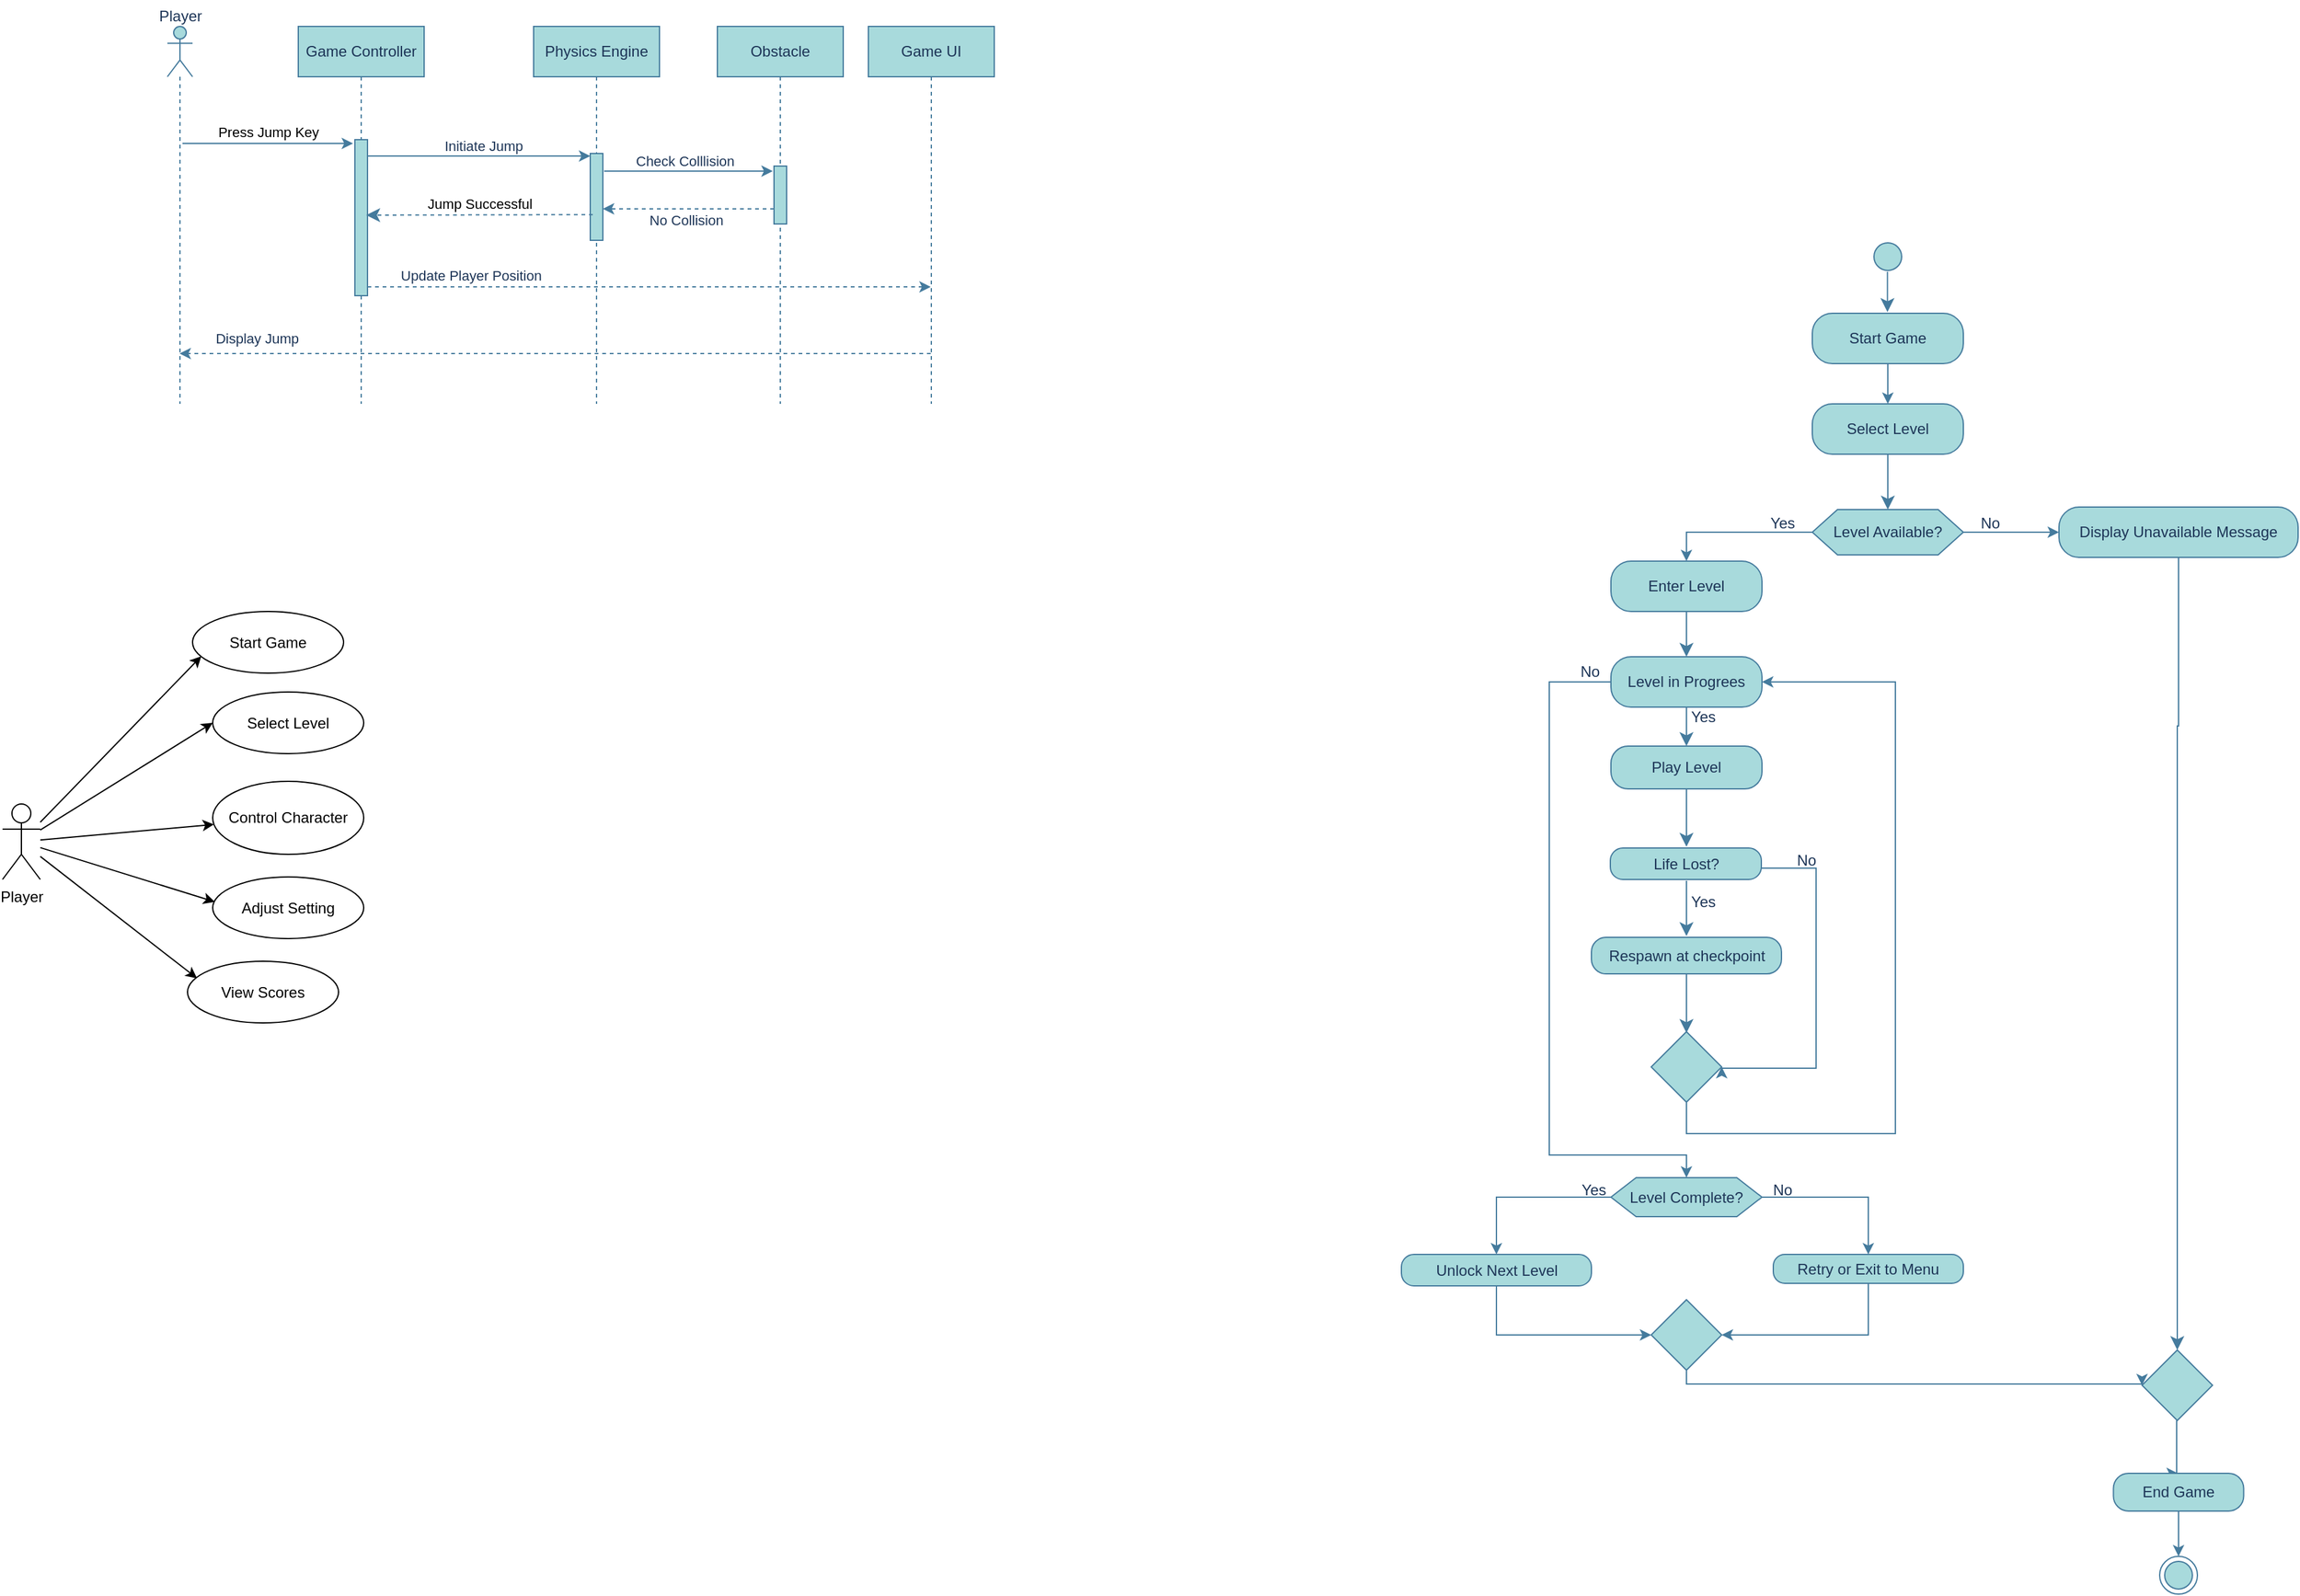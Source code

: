 <mxfile version="22.1.16" type="github">
  <diagram id="C5RBs43oDa-KdzZeNtuy" name="Page-1">
    <mxGraphModel dx="2095" dy="1010" grid="0" gridSize="10" guides="1" tooltips="1" connect="1" arrows="1" fold="1" page="0" pageScale="1" pageWidth="827" pageHeight="1169" math="0" shadow="0">
      <root>
        <mxCell id="WIyWlLk6GJQsqaUBKTNV-0" />
        <mxCell id="WIyWlLk6GJQsqaUBKTNV-1" parent="WIyWlLk6GJQsqaUBKTNV-0" />
        <mxCell id="QPjvkbg2EBSWsGoP1NiQ-19" value="Game Controller" style="shape=umlLifeline;perimeter=lifelinePerimeter;whiteSpace=wrap;html=1;container=1;dropTarget=0;collapsible=0;recursiveResize=0;outlineConnect=0;portConstraint=eastwest;newEdgeStyle={&quot;curved&quot;:0,&quot;rounded&quot;:0};labelBackgroundColor=none;fillColor=#A8DADC;strokeColor=#457B9D;fontColor=#1D3557;" parent="WIyWlLk6GJQsqaUBKTNV-1" vertex="1">
          <mxGeometry x="-506" y="-269" width="100" height="300" as="geometry" />
        </mxCell>
        <mxCell id="QPjvkbg2EBSWsGoP1NiQ-26" value="" style="html=1;points=[[0,0,0,0,5],[0,1,0,0,-5],[1,0,0,0,5],[1,1,0,0,-5]];perimeter=orthogonalPerimeter;outlineConnect=0;targetShapes=umlLifeline;portConstraint=eastwest;newEdgeStyle={&quot;curved&quot;:0,&quot;rounded&quot;:0};labelBackgroundColor=none;fillColor=#A8DADC;strokeColor=#457B9D;fontColor=#1D3557;" parent="QPjvkbg2EBSWsGoP1NiQ-19" vertex="1">
          <mxGeometry x="45" y="90" width="10" height="124" as="geometry" />
        </mxCell>
        <mxCell id="QPjvkbg2EBSWsGoP1NiQ-20" value="Obstacle" style="shape=umlLifeline;perimeter=lifelinePerimeter;whiteSpace=wrap;html=1;container=1;dropTarget=0;collapsible=0;recursiveResize=0;outlineConnect=0;portConstraint=eastwest;newEdgeStyle={&quot;edgeStyle&quot;:&quot;elbowEdgeStyle&quot;,&quot;elbow&quot;:&quot;vertical&quot;,&quot;curved&quot;:0,&quot;rounded&quot;:0};labelBackgroundColor=none;fillColor=#A8DADC;strokeColor=#457B9D;fontColor=#1D3557;" parent="WIyWlLk6GJQsqaUBKTNV-1" vertex="1">
          <mxGeometry x="-173" y="-269" width="100" height="300" as="geometry" />
        </mxCell>
        <mxCell id="QPjvkbg2EBSWsGoP1NiQ-33" value="" style="html=1;points=[[0,0,0,0,5],[0,1,0,0,-5],[1,0,0,0,5],[1,1,0,0,-5]];perimeter=orthogonalPerimeter;outlineConnect=0;targetShapes=umlLifeline;portConstraint=eastwest;newEdgeStyle={&quot;curved&quot;:0,&quot;rounded&quot;:0};labelBackgroundColor=none;fillColor=#A8DADC;strokeColor=#457B9D;fontColor=#1D3557;" parent="QPjvkbg2EBSWsGoP1NiQ-20" vertex="1">
          <mxGeometry x="45" y="111" width="10" height="46" as="geometry" />
        </mxCell>
        <mxCell id="QPjvkbg2EBSWsGoP1NiQ-40" style="edgeStyle=elbowEdgeStyle;rounded=0;orthogonalLoop=1;jettySize=auto;html=1;elbow=vertical;curved=0;dashed=1;labelBackgroundColor=none;strokeColor=#457B9D;fontColor=default;" parent="WIyWlLk6GJQsqaUBKTNV-1" source="QPjvkbg2EBSWsGoP1NiQ-21" edge="1">
          <mxGeometry relative="1" as="geometry">
            <mxPoint x="56.5" y="-9" as="sourcePoint" />
            <mxPoint x="-600.333" y="-9" as="targetPoint" />
          </mxGeometry>
        </mxCell>
        <mxCell id="QPjvkbg2EBSWsGoP1NiQ-41" value="Display Jump" style="edgeLabel;html=1;align=center;verticalAlign=middle;resizable=0;points=[];labelBackgroundColor=none;fontColor=#1D3557;" parent="QPjvkbg2EBSWsGoP1NiQ-40" vertex="1" connectable="0">
          <mxGeometry x="0.746" y="2" relative="1" as="geometry">
            <mxPoint x="-15" y="-14" as="offset" />
          </mxGeometry>
        </mxCell>
        <mxCell id="QPjvkbg2EBSWsGoP1NiQ-21" value="Game UI" style="shape=umlLifeline;perimeter=lifelinePerimeter;whiteSpace=wrap;html=1;container=1;dropTarget=0;collapsible=0;recursiveResize=0;outlineConnect=0;portConstraint=eastwest;newEdgeStyle={&quot;edgeStyle&quot;:&quot;elbowEdgeStyle&quot;,&quot;elbow&quot;:&quot;vertical&quot;,&quot;curved&quot;:0,&quot;rounded&quot;:0};labelBackgroundColor=none;fillColor=#A8DADC;strokeColor=#457B9D;fontColor=#1D3557;" parent="WIyWlLk6GJQsqaUBKTNV-1" vertex="1">
          <mxGeometry x="-53" y="-269" width="100" height="300" as="geometry" />
        </mxCell>
        <mxCell id="QPjvkbg2EBSWsGoP1NiQ-22" value="Physics Engine" style="shape=umlLifeline;perimeter=lifelinePerimeter;whiteSpace=wrap;html=1;container=1;dropTarget=0;collapsible=0;recursiveResize=0;outlineConnect=0;portConstraint=eastwest;newEdgeStyle={&quot;curved&quot;:0,&quot;rounded&quot;:0};labelBackgroundColor=none;fillColor=#A8DADC;strokeColor=#457B9D;fontColor=#1D3557;" parent="WIyWlLk6GJQsqaUBKTNV-1" vertex="1">
          <mxGeometry x="-319" y="-269" width="100" height="300" as="geometry" />
        </mxCell>
        <mxCell id="QPjvkbg2EBSWsGoP1NiQ-27" value="" style="html=1;points=[[0,0,0,0,5],[0,1,0,0,-5],[1,0,0,0,5],[1,1,0,0,-5]];perimeter=orthogonalPerimeter;outlineConnect=0;targetShapes=umlLifeline;portConstraint=eastwest;newEdgeStyle={&quot;curved&quot;:0,&quot;rounded&quot;:0};labelBackgroundColor=none;fillColor=#A8DADC;strokeColor=#457B9D;fontColor=#1D3557;" parent="QPjvkbg2EBSWsGoP1NiQ-22" vertex="1">
          <mxGeometry x="45" y="101" width="10" height="69" as="geometry" />
        </mxCell>
        <mxCell id="QPjvkbg2EBSWsGoP1NiQ-23" value="Press Jump Key" style="html=1;verticalAlign=bottom;endArrow=classic;curved=0;rounded=0;endFill=1;labelBackgroundColor=none;strokeColor=#457B9D;fontColor=default;" parent="WIyWlLk6GJQsqaUBKTNV-1" edge="1">
          <mxGeometry width="80" relative="1" as="geometry">
            <mxPoint x="-598" y="-176" as="sourcePoint" />
            <mxPoint x="-462.5" y="-176" as="targetPoint" />
          </mxGeometry>
        </mxCell>
        <mxCell id="QPjvkbg2EBSWsGoP1NiQ-24" value="" style="shape=umlLifeline;perimeter=lifelinePerimeter;whiteSpace=wrap;html=1;container=1;dropTarget=0;collapsible=0;recursiveResize=0;outlineConnect=0;portConstraint=eastwest;newEdgeStyle={&quot;curved&quot;:0,&quot;rounded&quot;:0};participant=umlActor;labelBackgroundColor=none;fillColor=#A8DADC;strokeColor=#457B9D;fontColor=#1D3557;" parent="WIyWlLk6GJQsqaUBKTNV-1" vertex="1">
          <mxGeometry x="-610" y="-269" width="20" height="300" as="geometry" />
        </mxCell>
        <mxCell id="QPjvkbg2EBSWsGoP1NiQ-25" value="Player" style="text;html=1;align=center;verticalAlign=middle;resizable=0;points=[];autosize=1;strokeColor=none;fillColor=none;labelBackgroundColor=none;fontColor=#1D3557;" parent="WIyWlLk6GJQsqaUBKTNV-1" vertex="1">
          <mxGeometry x="-626" y="-290" width="52" height="26" as="geometry" />
        </mxCell>
        <mxCell id="QPjvkbg2EBSWsGoP1NiQ-30" style="edgeStyle=none;rounded=0;orthogonalLoop=1;jettySize=auto;html=1;curved=0;labelBackgroundColor=none;strokeColor=#457B9D;fontColor=default;" parent="WIyWlLk6GJQsqaUBKTNV-1" edge="1">
          <mxGeometry relative="1" as="geometry">
            <mxPoint x="-451" y="-166" as="sourcePoint" />
            <mxPoint x="-274" y="-166" as="targetPoint" />
          </mxGeometry>
        </mxCell>
        <mxCell id="QPjvkbg2EBSWsGoP1NiQ-31" value="Initiate Jump" style="edgeLabel;html=1;align=center;verticalAlign=middle;resizable=0;points=[];labelBackgroundColor=none;fontColor=#1D3557;" parent="QPjvkbg2EBSWsGoP1NiQ-30" vertex="1" connectable="0">
          <mxGeometry x="0.009" relative="1" as="geometry">
            <mxPoint x="2" y="-8" as="offset" />
          </mxGeometry>
        </mxCell>
        <mxCell id="QPjvkbg2EBSWsGoP1NiQ-32" value="Jump Successful" style="html=1;verticalAlign=bottom;endArrow=classic;dashed=1;endSize=8;curved=0;rounded=0;endFill=1;labelBackgroundColor=none;strokeColor=#457B9D;fontColor=default;" parent="WIyWlLk6GJQsqaUBKTNV-1" edge="1">
          <mxGeometry relative="1" as="geometry">
            <mxPoint x="-272" y="-119.42" as="sourcePoint" />
            <mxPoint x="-452" y="-119" as="targetPoint" />
          </mxGeometry>
        </mxCell>
        <mxCell id="QPjvkbg2EBSWsGoP1NiQ-34" style="edgeStyle=none;rounded=0;orthogonalLoop=1;jettySize=auto;html=1;curved=0;labelBackgroundColor=none;strokeColor=#457B9D;fontColor=default;" parent="WIyWlLk6GJQsqaUBKTNV-1" edge="1">
          <mxGeometry relative="1" as="geometry">
            <mxPoint x="-263" y="-154" as="sourcePoint" />
            <mxPoint x="-129" y="-154" as="targetPoint" />
          </mxGeometry>
        </mxCell>
        <mxCell id="QPjvkbg2EBSWsGoP1NiQ-35" value="Check Colllision" style="edgeLabel;html=1;align=center;verticalAlign=middle;resizable=0;points=[];labelBackgroundColor=none;fontColor=#1D3557;" parent="QPjvkbg2EBSWsGoP1NiQ-34" vertex="1" connectable="0">
          <mxGeometry x="-0.008" y="-3" relative="1" as="geometry">
            <mxPoint x="-3" y="-11" as="offset" />
          </mxGeometry>
        </mxCell>
        <mxCell id="QPjvkbg2EBSWsGoP1NiQ-36" style="edgeStyle=none;rounded=0;orthogonalLoop=1;jettySize=auto;html=1;curved=0;dashed=1;endArrow=classic;endFill=1;labelBackgroundColor=none;strokeColor=#457B9D;fontColor=default;" parent="WIyWlLk6GJQsqaUBKTNV-1" target="QPjvkbg2EBSWsGoP1NiQ-27" edge="1">
          <mxGeometry relative="1" as="geometry">
            <mxPoint x="-128" y="-124" as="sourcePoint" />
            <mxPoint x="-263" y="-126" as="targetPoint" />
          </mxGeometry>
        </mxCell>
        <mxCell id="QPjvkbg2EBSWsGoP1NiQ-37" value="No Collision" style="edgeLabel;html=1;align=center;verticalAlign=middle;resizable=0;points=[];labelBackgroundColor=none;fontColor=#1D3557;" parent="QPjvkbg2EBSWsGoP1NiQ-36" vertex="1" connectable="0">
          <mxGeometry x="0.075" y="-1" relative="1" as="geometry">
            <mxPoint x="3" y="10" as="offset" />
          </mxGeometry>
        </mxCell>
        <mxCell id="QPjvkbg2EBSWsGoP1NiQ-38" style="edgeStyle=none;rounded=0;orthogonalLoop=1;jettySize=auto;html=1;curved=0;dashed=1;labelBackgroundColor=none;strokeColor=#457B9D;fontColor=default;" parent="WIyWlLk6GJQsqaUBKTNV-1" target="QPjvkbg2EBSWsGoP1NiQ-21" edge="1">
          <mxGeometry relative="1" as="geometry">
            <mxPoint x="-451" y="-62.0" as="sourcePoint" />
            <mxPoint x="56.5" y="-62.0" as="targetPoint" />
          </mxGeometry>
        </mxCell>
        <mxCell id="QPjvkbg2EBSWsGoP1NiQ-39" value="Update Player Position" style="edgeLabel;html=1;align=center;verticalAlign=middle;resizable=0;points=[];labelBackgroundColor=none;fontColor=#1D3557;" parent="QPjvkbg2EBSWsGoP1NiQ-38" vertex="1" connectable="0">
          <mxGeometry x="-0.731" relative="1" as="geometry">
            <mxPoint x="22" y="-9" as="offset" />
          </mxGeometry>
        </mxCell>
        <mxCell id="QPjvkbg2EBSWsGoP1NiQ-46" value="" style="ellipse;html=1;shape=startState;fillColor=#A8DADC;strokeColor=#457B9D;fontColor=#1D3557;labelBackgroundColor=none;" parent="WIyWlLk6GJQsqaUBKTNV-1" vertex="1">
          <mxGeometry x="742" y="-101" width="30" height="30" as="geometry" />
        </mxCell>
        <mxCell id="QPjvkbg2EBSWsGoP1NiQ-47" value="" style="edgeStyle=orthogonalEdgeStyle;html=1;verticalAlign=bottom;endArrow=classic;endSize=8;strokeColor=#457B9D;rounded=0;fontColor=default;fillColor=#A8DADC;labelBackgroundColor=none;endFill=1;" parent="WIyWlLk6GJQsqaUBKTNV-1" edge="1">
          <mxGeometry relative="1" as="geometry">
            <mxPoint x="756.71" y="-42" as="targetPoint" />
            <mxPoint x="756.71" y="-74" as="sourcePoint" />
          </mxGeometry>
        </mxCell>
        <mxCell id="QPjvkbg2EBSWsGoP1NiQ-57" style="edgeStyle=orthogonalEdgeStyle;rounded=0;orthogonalLoop=1;jettySize=auto;html=1;entryX=0.5;entryY=0;entryDx=0;entryDy=0;strokeColor=#457B9D;fontColor=default;fillColor=#A8DADC;labelBackgroundColor=none;" parent="WIyWlLk6GJQsqaUBKTNV-1" source="QPjvkbg2EBSWsGoP1NiQ-48" target="QPjvkbg2EBSWsGoP1NiQ-51" edge="1">
          <mxGeometry relative="1" as="geometry" />
        </mxCell>
        <mxCell id="QPjvkbg2EBSWsGoP1NiQ-48" value="Start Game" style="rounded=1;whiteSpace=wrap;html=1;arcSize=40;fontColor=#1D3557;fillColor=#A8DADC;strokeColor=#457B9D;labelBackgroundColor=none;" parent="WIyWlLk6GJQsqaUBKTNV-1" vertex="1">
          <mxGeometry x="697" y="-41" width="120" height="40" as="geometry" />
        </mxCell>
        <mxCell id="QPjvkbg2EBSWsGoP1NiQ-52" value="" style="edgeStyle=orthogonalEdgeStyle;html=1;verticalAlign=bottom;endArrow=classic;endSize=8;strokeColor=#457B9D;rounded=0;fontColor=default;fillColor=#A8DADC;labelBackgroundColor=none;endFill=1;" parent="WIyWlLk6GJQsqaUBKTNV-1" edge="1">
          <mxGeometry relative="1" as="geometry">
            <mxPoint x="757" y="115" as="targetPoint" />
            <mxPoint x="757" y="55" as="sourcePoint" />
          </mxGeometry>
        </mxCell>
        <mxCell id="QPjvkbg2EBSWsGoP1NiQ-51" value="Select Level" style="rounded=1;whiteSpace=wrap;html=1;arcSize=40;fontColor=#1D3557;fillColor=#A8DADC;strokeColor=#457B9D;labelBackgroundColor=none;" parent="WIyWlLk6GJQsqaUBKTNV-1" vertex="1">
          <mxGeometry x="697" y="31" width="120" height="40" as="geometry" />
        </mxCell>
        <mxCell id="QPjvkbg2EBSWsGoP1NiQ-63" style="edgeStyle=orthogonalEdgeStyle;rounded=0;orthogonalLoop=1;jettySize=auto;html=1;entryX=0;entryY=0.5;entryDx=0;entryDy=0;strokeColor=#457B9D;fontColor=default;fillColor=#A8DADC;labelBackgroundColor=none;" parent="WIyWlLk6GJQsqaUBKTNV-1" source="QPjvkbg2EBSWsGoP1NiQ-58" target="QPjvkbg2EBSWsGoP1NiQ-59" edge="1">
          <mxGeometry relative="1" as="geometry" />
        </mxCell>
        <mxCell id="QPjvkbg2EBSWsGoP1NiQ-66" style="edgeStyle=orthogonalEdgeStyle;rounded=0;orthogonalLoop=1;jettySize=auto;html=1;entryX=0.5;entryY=0;entryDx=0;entryDy=0;strokeColor=#457B9D;fontColor=default;fillColor=#A8DADC;labelBackgroundColor=none;" parent="WIyWlLk6GJQsqaUBKTNV-1" source="QPjvkbg2EBSWsGoP1NiQ-58" target="QPjvkbg2EBSWsGoP1NiQ-61" edge="1">
          <mxGeometry relative="1" as="geometry" />
        </mxCell>
        <mxCell id="QPjvkbg2EBSWsGoP1NiQ-58" value="Level Available?" style="shape=hexagon;perimeter=hexagonPerimeter2;whiteSpace=wrap;html=1;fixedSize=1;strokeColor=#457B9D;fontColor=#1D3557;fillColor=#A8DADC;labelBackgroundColor=none;" parent="WIyWlLk6GJQsqaUBKTNV-1" vertex="1">
          <mxGeometry x="697" y="115" width="120" height="36" as="geometry" />
        </mxCell>
        <mxCell id="QPjvkbg2EBSWsGoP1NiQ-59" value="Display Unavailable Message" style="rounded=1;whiteSpace=wrap;html=1;arcSize=40;fontColor=#1D3557;fillColor=#A8DADC;strokeColor=#457B9D;labelBackgroundColor=none;" parent="WIyWlLk6GJQsqaUBKTNV-1" vertex="1">
          <mxGeometry x="893" y="113" width="190" height="40" as="geometry" />
        </mxCell>
        <mxCell id="QPjvkbg2EBSWsGoP1NiQ-60" value="" style="edgeStyle=orthogonalEdgeStyle;html=1;verticalAlign=bottom;endArrow=classic;endSize=8;strokeColor=#457B9D;rounded=0;fontColor=default;fillColor=#A8DADC;labelBackgroundColor=none;entryX=0.5;entryY=0;entryDx=0;entryDy=0;exitX=0.5;exitY=1;exitDx=0;exitDy=0;endFill=1;" parent="WIyWlLk6GJQsqaUBKTNV-1" source="QPjvkbg2EBSWsGoP1NiQ-59" target="QPjvkbg2EBSWsGoP1NiQ-95" edge="1">
          <mxGeometry relative="1" as="geometry">
            <mxPoint x="977" y="287" as="targetPoint" />
            <mxPoint x="977.053" y="153" as="sourcePoint" />
            <Array as="points">
              <mxPoint x="988" y="287" />
              <mxPoint x="987" y="287" />
            </Array>
          </mxGeometry>
        </mxCell>
        <mxCell id="QPjvkbg2EBSWsGoP1NiQ-61" value="Enter Level" style="rounded=1;whiteSpace=wrap;html=1;arcSize=40;fontColor=#1D3557;fillColor=#A8DADC;strokeColor=#457B9D;labelBackgroundColor=none;" parent="WIyWlLk6GJQsqaUBKTNV-1" vertex="1">
          <mxGeometry x="537" y="156" width="120" height="40" as="geometry" />
        </mxCell>
        <mxCell id="QPjvkbg2EBSWsGoP1NiQ-62" value="" style="edgeStyle=orthogonalEdgeStyle;html=1;verticalAlign=bottom;endArrow=classic;endSize=8;strokeColor=#457B9D;rounded=0;fontColor=default;fillColor=#A8DADC;labelBackgroundColor=none;endFill=1;" parent="WIyWlLk6GJQsqaUBKTNV-1" edge="1">
          <mxGeometry relative="1" as="geometry">
            <mxPoint x="597" y="232" as="targetPoint" />
            <mxPoint x="597" y="196" as="sourcePoint" />
          </mxGeometry>
        </mxCell>
        <mxCell id="QPjvkbg2EBSWsGoP1NiQ-64" value="No" style="text;html=1;align=center;verticalAlign=middle;resizable=0;points=[];autosize=1;strokeColor=none;fillColor=none;fontColor=#1D3557;labelBackgroundColor=none;" parent="WIyWlLk6GJQsqaUBKTNV-1" vertex="1">
          <mxGeometry x="821" y="113" width="33" height="26" as="geometry" />
        </mxCell>
        <mxCell id="QPjvkbg2EBSWsGoP1NiQ-67" value="Yes" style="text;html=1;align=center;verticalAlign=middle;resizable=0;points=[];autosize=1;strokeColor=none;fillColor=none;fontColor=#1D3557;labelBackgroundColor=none;" parent="WIyWlLk6GJQsqaUBKTNV-1" vertex="1">
          <mxGeometry x="654" y="113" width="38" height="26" as="geometry" />
        </mxCell>
        <mxCell id="QPjvkbg2EBSWsGoP1NiQ-83" style="edgeStyle=orthogonalEdgeStyle;rounded=0;orthogonalLoop=1;jettySize=auto;html=1;entryX=0.5;entryY=0;entryDx=0;entryDy=0;strokeColor=#457B9D;fontColor=default;fillColor=#A8DADC;labelBackgroundColor=none;" parent="WIyWlLk6GJQsqaUBKTNV-1" source="QPjvkbg2EBSWsGoP1NiQ-68" target="QPjvkbg2EBSWsGoP1NiQ-81" edge="1">
          <mxGeometry relative="1" as="geometry">
            <Array as="points">
              <mxPoint x="488" y="252" />
              <mxPoint x="488" y="628" />
              <mxPoint x="597" y="628" />
            </Array>
          </mxGeometry>
        </mxCell>
        <mxCell id="QPjvkbg2EBSWsGoP1NiQ-68" value="Level in Progrees" style="rounded=1;whiteSpace=wrap;html=1;arcSize=40;fontColor=#1D3557;fillColor=#A8DADC;strokeColor=#457B9D;labelBackgroundColor=none;" parent="WIyWlLk6GJQsqaUBKTNV-1" vertex="1">
          <mxGeometry x="537" y="232" width="120" height="40" as="geometry" />
        </mxCell>
        <mxCell id="QPjvkbg2EBSWsGoP1NiQ-69" value="" style="edgeStyle=orthogonalEdgeStyle;html=1;verticalAlign=bottom;endArrow=classic;endSize=8;strokeColor=#457B9D;rounded=0;fontColor=default;fillColor=#A8DADC;labelBackgroundColor=none;exitX=0.5;exitY=1;exitDx=0;exitDy=0;endFill=1;entryX=0.5;entryY=0;entryDx=0;entryDy=0;" parent="WIyWlLk6GJQsqaUBKTNV-1" source="QPjvkbg2EBSWsGoP1NiQ-68" target="QPjvkbg2EBSWsGoP1NiQ-70" edge="1">
          <mxGeometry relative="1" as="geometry">
            <mxPoint x="596" y="301" as="targetPoint" />
            <mxPoint x="596" y="277" as="sourcePoint" />
          </mxGeometry>
        </mxCell>
        <mxCell id="QPjvkbg2EBSWsGoP1NiQ-70" value="Play Level" style="rounded=1;whiteSpace=wrap;html=1;arcSize=40;fontColor=#1D3557;fillColor=#A8DADC;strokeColor=#457B9D;labelBackgroundColor=none;" parent="WIyWlLk6GJQsqaUBKTNV-1" vertex="1">
          <mxGeometry x="537" y="303" width="120" height="34" as="geometry" />
        </mxCell>
        <mxCell id="QPjvkbg2EBSWsGoP1NiQ-71" value="" style="edgeStyle=orthogonalEdgeStyle;html=1;verticalAlign=bottom;endArrow=classic;endSize=8;strokeColor=#457B9D;rounded=0;fontColor=default;fillColor=#A8DADC;labelBackgroundColor=none;endFill=1;exitX=0.5;exitY=1;exitDx=0;exitDy=0;" parent="WIyWlLk6GJQsqaUBKTNV-1" source="QPjvkbg2EBSWsGoP1NiQ-70" edge="1">
          <mxGeometry relative="1" as="geometry">
            <mxPoint x="597" y="383" as="targetPoint" />
            <mxPoint x="597" y="349" as="sourcePoint" />
          </mxGeometry>
        </mxCell>
        <mxCell id="QPjvkbg2EBSWsGoP1NiQ-77" style="edgeStyle=orthogonalEdgeStyle;rounded=0;orthogonalLoop=1;jettySize=auto;html=1;entryX=1;entryY=0.5;entryDx=0;entryDy=0;strokeColor=#457B9D;fontColor=default;fillColor=#A8DADC;labelBackgroundColor=none;exitX=1;exitY=0.5;exitDx=0;exitDy=0;" parent="WIyWlLk6GJQsqaUBKTNV-1" source="QPjvkbg2EBSWsGoP1NiQ-72" target="QPjvkbg2EBSWsGoP1NiQ-76" edge="1">
          <mxGeometry relative="1" as="geometry">
            <mxPoint x="671" y="404" as="sourcePoint" />
            <Array as="points">
              <mxPoint x="657" y="400" />
              <mxPoint x="700" y="400" />
              <mxPoint x="700" y="559" />
              <mxPoint x="625" y="559" />
            </Array>
          </mxGeometry>
        </mxCell>
        <mxCell id="QPjvkbg2EBSWsGoP1NiQ-72" value="Life Lost?" style="rounded=1;whiteSpace=wrap;html=1;arcSize=40;fontColor=#1D3557;fillColor=#A8DADC;strokeColor=#457B9D;labelBackgroundColor=none;" parent="WIyWlLk6GJQsqaUBKTNV-1" vertex="1">
          <mxGeometry x="536.5" y="384" width="120" height="25" as="geometry" />
        </mxCell>
        <mxCell id="QPjvkbg2EBSWsGoP1NiQ-73" value="" style="edgeStyle=orthogonalEdgeStyle;html=1;verticalAlign=bottom;endArrow=classic;endSize=8;strokeColor=#457B9D;rounded=0;fontColor=default;fillColor=#A8DADC;labelBackgroundColor=none;endFill=1;" parent="WIyWlLk6GJQsqaUBKTNV-1" edge="1">
          <mxGeometry relative="1" as="geometry">
            <mxPoint x="597" y="454" as="targetPoint" />
            <mxPoint x="597" y="410" as="sourcePoint" />
          </mxGeometry>
        </mxCell>
        <mxCell id="QPjvkbg2EBSWsGoP1NiQ-74" value="Respawn at checkpoint" style="rounded=1;whiteSpace=wrap;html=1;arcSize=40;fontColor=#1D3557;fillColor=#A8DADC;strokeColor=#457B9D;labelBackgroundColor=none;" parent="WIyWlLk6GJQsqaUBKTNV-1" vertex="1">
          <mxGeometry x="521.5" y="455" width="151" height="29" as="geometry" />
        </mxCell>
        <mxCell id="QPjvkbg2EBSWsGoP1NiQ-75" value="" style="edgeStyle=orthogonalEdgeStyle;html=1;verticalAlign=bottom;endArrow=classic;endSize=8;strokeColor=#457B9D;rounded=0;fontColor=default;fillColor=#A8DADC;labelBackgroundColor=none;endFill=1;" parent="WIyWlLk6GJQsqaUBKTNV-1" edge="1">
          <mxGeometry relative="1" as="geometry">
            <mxPoint x="597" y="531" as="targetPoint" />
            <mxPoint x="597" y="484" as="sourcePoint" />
          </mxGeometry>
        </mxCell>
        <mxCell id="QPjvkbg2EBSWsGoP1NiQ-80" style="edgeStyle=orthogonalEdgeStyle;rounded=0;orthogonalLoop=1;jettySize=auto;html=1;entryX=1;entryY=0.5;entryDx=0;entryDy=0;strokeColor=#457B9D;fontColor=default;fillColor=#A8DADC;labelBackgroundColor=none;" parent="WIyWlLk6GJQsqaUBKTNV-1" source="QPjvkbg2EBSWsGoP1NiQ-76" target="QPjvkbg2EBSWsGoP1NiQ-68" edge="1">
          <mxGeometry relative="1" as="geometry">
            <Array as="points">
              <mxPoint x="597" y="611" />
              <mxPoint x="763" y="611" />
              <mxPoint x="763" y="252" />
            </Array>
          </mxGeometry>
        </mxCell>
        <mxCell id="QPjvkbg2EBSWsGoP1NiQ-76" value="" style="rhombus;whiteSpace=wrap;html=1;strokeColor=#457B9D;fontColor=#1D3557;fillColor=#A8DADC;labelBackgroundColor=none;" parent="WIyWlLk6GJQsqaUBKTNV-1" vertex="1">
          <mxGeometry x="569" y="530" width="56" height="56" as="geometry" />
        </mxCell>
        <mxCell id="QPjvkbg2EBSWsGoP1NiQ-78" value="No" style="text;html=1;align=center;verticalAlign=middle;resizable=0;points=[];autosize=1;strokeColor=none;fillColor=none;fontColor=#1D3557;labelBackgroundColor=none;" parent="WIyWlLk6GJQsqaUBKTNV-1" vertex="1">
          <mxGeometry x="675" y="381" width="33" height="26" as="geometry" />
        </mxCell>
        <mxCell id="QPjvkbg2EBSWsGoP1NiQ-79" value="Yes" style="text;html=1;align=center;verticalAlign=middle;resizable=0;points=[];autosize=1;strokeColor=none;fillColor=none;fontColor=#1D3557;labelBackgroundColor=none;" parent="WIyWlLk6GJQsqaUBKTNV-1" vertex="1">
          <mxGeometry x="591" y="414" width="38" height="26" as="geometry" />
        </mxCell>
        <mxCell id="QPjvkbg2EBSWsGoP1NiQ-88" style="edgeStyle=orthogonalEdgeStyle;rounded=0;orthogonalLoop=1;jettySize=auto;html=1;entryX=0.5;entryY=0;entryDx=0;entryDy=0;strokeColor=#457B9D;fontColor=default;fillColor=#A8DADC;labelBackgroundColor=none;" parent="WIyWlLk6GJQsqaUBKTNV-1" source="QPjvkbg2EBSWsGoP1NiQ-81" target="QPjvkbg2EBSWsGoP1NiQ-86" edge="1">
          <mxGeometry relative="1" as="geometry" />
        </mxCell>
        <mxCell id="QPjvkbg2EBSWsGoP1NiQ-89" style="edgeStyle=orthogonalEdgeStyle;rounded=0;orthogonalLoop=1;jettySize=auto;html=1;entryX=0.5;entryY=0;entryDx=0;entryDy=0;strokeColor=#457B9D;fontColor=default;fillColor=#A8DADC;labelBackgroundColor=none;" parent="WIyWlLk6GJQsqaUBKTNV-1" source="QPjvkbg2EBSWsGoP1NiQ-81" target="QPjvkbg2EBSWsGoP1NiQ-87" edge="1">
          <mxGeometry relative="1" as="geometry" />
        </mxCell>
        <mxCell id="QPjvkbg2EBSWsGoP1NiQ-81" value="Level Complete?" style="shape=hexagon;perimeter=hexagonPerimeter2;whiteSpace=wrap;html=1;fixedSize=1;strokeColor=#457B9D;fontColor=#1D3557;fillColor=#A8DADC;labelBackgroundColor=none;" parent="WIyWlLk6GJQsqaUBKTNV-1" vertex="1">
          <mxGeometry x="537" y="646" width="120" height="31" as="geometry" />
        </mxCell>
        <mxCell id="QPjvkbg2EBSWsGoP1NiQ-84" value="No" style="text;html=1;align=center;verticalAlign=middle;resizable=0;points=[];autosize=1;strokeColor=none;fillColor=none;fontColor=#1D3557;labelBackgroundColor=none;" parent="WIyWlLk6GJQsqaUBKTNV-1" vertex="1">
          <mxGeometry x="503" y="231" width="33" height="26" as="geometry" />
        </mxCell>
        <mxCell id="QPjvkbg2EBSWsGoP1NiQ-93" style="edgeStyle=orthogonalEdgeStyle;rounded=0;orthogonalLoop=1;jettySize=auto;html=1;entryX=0;entryY=0.5;entryDx=0;entryDy=0;strokeColor=#457B9D;fontColor=default;fillColor=#A8DADC;labelBackgroundColor=none;" parent="WIyWlLk6GJQsqaUBKTNV-1" source="QPjvkbg2EBSWsGoP1NiQ-86" target="QPjvkbg2EBSWsGoP1NiQ-92" edge="1">
          <mxGeometry relative="1" as="geometry">
            <Array as="points">
              <mxPoint x="446" y="771" />
            </Array>
          </mxGeometry>
        </mxCell>
        <mxCell id="QPjvkbg2EBSWsGoP1NiQ-86" value="Unlock Next Level" style="rounded=1;whiteSpace=wrap;html=1;arcSize=40;fontColor=#1D3557;fillColor=#A8DADC;strokeColor=#457B9D;labelBackgroundColor=none;" parent="WIyWlLk6GJQsqaUBKTNV-1" vertex="1">
          <mxGeometry x="370.5" y="707" width="151" height="25" as="geometry" />
        </mxCell>
        <mxCell id="QPjvkbg2EBSWsGoP1NiQ-87" value="Retry or Exit to Menu" style="rounded=1;whiteSpace=wrap;html=1;arcSize=40;fontColor=#1D3557;fillColor=#A8DADC;strokeColor=#457B9D;labelBackgroundColor=none;" parent="WIyWlLk6GJQsqaUBKTNV-1" vertex="1">
          <mxGeometry x="666" y="707" width="151" height="23" as="geometry" />
        </mxCell>
        <mxCell id="QPjvkbg2EBSWsGoP1NiQ-90" value="Yes" style="text;html=1;align=center;verticalAlign=middle;resizable=0;points=[];autosize=1;strokeColor=none;fillColor=none;fontColor=#1D3557;labelBackgroundColor=none;" parent="WIyWlLk6GJQsqaUBKTNV-1" vertex="1">
          <mxGeometry x="504" y="643" width="38" height="26" as="geometry" />
        </mxCell>
        <mxCell id="QPjvkbg2EBSWsGoP1NiQ-91" value="No" style="text;html=1;align=center;verticalAlign=middle;resizable=0;points=[];autosize=1;strokeColor=none;fillColor=none;fontColor=#1D3557;labelBackgroundColor=none;" parent="WIyWlLk6GJQsqaUBKTNV-1" vertex="1">
          <mxGeometry x="656.5" y="643" width="33" height="26" as="geometry" />
        </mxCell>
        <mxCell id="QPjvkbg2EBSWsGoP1NiQ-96" style="edgeStyle=orthogonalEdgeStyle;rounded=0;orthogonalLoop=1;jettySize=auto;html=1;entryX=0;entryY=0.5;entryDx=0;entryDy=0;strokeColor=#457B9D;fontColor=default;fillColor=#A8DADC;labelBackgroundColor=none;" parent="WIyWlLk6GJQsqaUBKTNV-1" target="QPjvkbg2EBSWsGoP1NiQ-95" edge="1">
          <mxGeometry relative="1" as="geometry">
            <mxPoint x="597.0" y="769.0" as="sourcePoint" />
            <Array as="points">
              <mxPoint x="597" y="810" />
              <mxPoint x="959" y="810" />
            </Array>
          </mxGeometry>
        </mxCell>
        <mxCell id="QPjvkbg2EBSWsGoP1NiQ-92" value="" style="rhombus;whiteSpace=wrap;html=1;strokeColor=#457B9D;fontColor=#1D3557;fillColor=#A8DADC;labelBackgroundColor=none;" parent="WIyWlLk6GJQsqaUBKTNV-1" vertex="1">
          <mxGeometry x="569" y="743" width="56" height="56" as="geometry" />
        </mxCell>
        <mxCell id="QPjvkbg2EBSWsGoP1NiQ-94" style="edgeStyle=orthogonalEdgeStyle;rounded=0;orthogonalLoop=1;jettySize=auto;html=1;entryX=1;entryY=0.5;entryDx=0;entryDy=0;strokeColor=#457B9D;fontColor=default;fillColor=#A8DADC;labelBackgroundColor=none;" parent="WIyWlLk6GJQsqaUBKTNV-1" source="QPjvkbg2EBSWsGoP1NiQ-87" target="QPjvkbg2EBSWsGoP1NiQ-92" edge="1">
          <mxGeometry relative="1" as="geometry">
            <Array as="points">
              <mxPoint x="742" y="771" />
            </Array>
          </mxGeometry>
        </mxCell>
        <mxCell id="QPjvkbg2EBSWsGoP1NiQ-105" style="edgeStyle=orthogonalEdgeStyle;rounded=0;orthogonalLoop=1;jettySize=auto;html=1;exitX=0.5;exitY=1;exitDx=0;exitDy=0;entryX=0.5;entryY=0;entryDx=0;entryDy=0;strokeColor=#457B9D;fontColor=default;fillColor=#A8DADC;labelBackgroundColor=none;" parent="WIyWlLk6GJQsqaUBKTNV-1" edge="1">
          <mxGeometry relative="1" as="geometry">
            <mxPoint x="986.5" y="839" as="sourcePoint" />
            <mxPoint x="987.5" y="881" as="targetPoint" />
            <Array as="points">
              <mxPoint x="986.5" y="881" />
            </Array>
          </mxGeometry>
        </mxCell>
        <mxCell id="QPjvkbg2EBSWsGoP1NiQ-95" value="" style="rhombus;whiteSpace=wrap;html=1;strokeColor=#457B9D;fontColor=#1D3557;fillColor=#A8DADC;labelBackgroundColor=none;" parent="WIyWlLk6GJQsqaUBKTNV-1" vertex="1">
          <mxGeometry x="959" y="783" width="56" height="56" as="geometry" />
        </mxCell>
        <mxCell id="QPjvkbg2EBSWsGoP1NiQ-97" value="Yes" style="text;html=1;align=center;verticalAlign=middle;resizable=0;points=[];autosize=1;strokeColor=none;fillColor=none;fontColor=#1D3557;labelBackgroundColor=none;" parent="WIyWlLk6GJQsqaUBKTNV-1" vertex="1">
          <mxGeometry x="591" y="267" width="38" height="26" as="geometry" />
        </mxCell>
        <mxCell id="QPjvkbg2EBSWsGoP1NiQ-102" value="" style="ellipse;html=1;shape=endState;fillColor=#A8DADC;strokeColor=#457B9D;fontColor=#1D3557;labelBackgroundColor=none;" parent="WIyWlLk6GJQsqaUBKTNV-1" vertex="1">
          <mxGeometry x="973" y="947" width="30" height="30" as="geometry" />
        </mxCell>
        <mxCell id="QPjvkbg2EBSWsGoP1NiQ-104" style="edgeStyle=orthogonalEdgeStyle;rounded=0;orthogonalLoop=1;jettySize=auto;html=1;entryX=0.5;entryY=0;entryDx=0;entryDy=0;strokeColor=#457B9D;fontColor=default;fillColor=#A8DADC;labelBackgroundColor=none;" parent="WIyWlLk6GJQsqaUBKTNV-1" edge="1">
          <mxGeometry relative="1" as="geometry">
            <mxPoint x="987" y="911" as="sourcePoint" />
            <mxPoint x="988" y="947" as="targetPoint" />
          </mxGeometry>
        </mxCell>
        <mxCell id="QPjvkbg2EBSWsGoP1NiQ-103" value="End Game" style="rounded=1;whiteSpace=wrap;html=1;arcSize=40;fontColor=#1D3557;fillColor=#A8DADC;strokeColor=#457B9D;labelBackgroundColor=none;" parent="WIyWlLk6GJQsqaUBKTNV-1" vertex="1">
          <mxGeometry x="936.25" y="881" width="103.5" height="30" as="geometry" />
        </mxCell>
        <mxCell id="fZYHznT9-mn0ANS-ETf3-13" style="edgeStyle=none;rounded=0;orthogonalLoop=1;jettySize=auto;html=1;entryX=0.058;entryY=0.726;entryDx=0;entryDy=0;entryPerimeter=0;" edge="1" parent="WIyWlLk6GJQsqaUBKTNV-1" source="fZYHznT9-mn0ANS-ETf3-0" target="fZYHznT9-mn0ANS-ETf3-4">
          <mxGeometry relative="1" as="geometry">
            <mxPoint x="-542" y="238" as="targetPoint" />
          </mxGeometry>
        </mxCell>
        <mxCell id="fZYHznT9-mn0ANS-ETf3-14" style="edgeStyle=none;rounded=0;orthogonalLoop=1;jettySize=auto;html=1;entryX=0;entryY=0.5;entryDx=0;entryDy=0;" edge="1" parent="WIyWlLk6GJQsqaUBKTNV-1" source="fZYHznT9-mn0ANS-ETf3-0" target="fZYHznT9-mn0ANS-ETf3-5">
          <mxGeometry relative="1" as="geometry" />
        </mxCell>
        <mxCell id="fZYHznT9-mn0ANS-ETf3-15" style="edgeStyle=none;rounded=0;orthogonalLoop=1;jettySize=auto;html=1;" edge="1" parent="WIyWlLk6GJQsqaUBKTNV-1" source="fZYHznT9-mn0ANS-ETf3-0" target="fZYHznT9-mn0ANS-ETf3-6">
          <mxGeometry relative="1" as="geometry" />
        </mxCell>
        <mxCell id="fZYHznT9-mn0ANS-ETf3-17" style="edgeStyle=none;rounded=0;orthogonalLoop=1;jettySize=auto;html=1;entryX=0.014;entryY=0.404;entryDx=0;entryDy=0;entryPerimeter=0;" edge="1" parent="WIyWlLk6GJQsqaUBKTNV-1" source="fZYHznT9-mn0ANS-ETf3-0" target="fZYHznT9-mn0ANS-ETf3-8">
          <mxGeometry relative="1" as="geometry" />
        </mxCell>
        <mxCell id="fZYHznT9-mn0ANS-ETf3-0" value="Player" style="shape=umlActor;verticalLabelPosition=bottom;verticalAlign=top;html=1;outlineConnect=0;" vertex="1" parent="WIyWlLk6GJQsqaUBKTNV-1">
          <mxGeometry x="-741" y="349" width="30" height="60" as="geometry" />
        </mxCell>
        <mxCell id="fZYHznT9-mn0ANS-ETf3-4" value="Start Game" style="ellipse;whiteSpace=wrap;html=1;" vertex="1" parent="WIyWlLk6GJQsqaUBKTNV-1">
          <mxGeometry x="-590" y="196" width="120" height="49" as="geometry" />
        </mxCell>
        <mxCell id="fZYHznT9-mn0ANS-ETf3-5" value="Select Level" style="ellipse;whiteSpace=wrap;html=1;" vertex="1" parent="WIyWlLk6GJQsqaUBKTNV-1">
          <mxGeometry x="-574" y="260" width="120" height="49" as="geometry" />
        </mxCell>
        <mxCell id="fZYHznT9-mn0ANS-ETf3-6" value="Control Character" style="ellipse;whiteSpace=wrap;html=1;" vertex="1" parent="WIyWlLk6GJQsqaUBKTNV-1">
          <mxGeometry x="-574" y="331" width="120" height="58" as="geometry" />
        </mxCell>
        <mxCell id="fZYHznT9-mn0ANS-ETf3-8" value="Adjust Setting" style="ellipse;whiteSpace=wrap;html=1;" vertex="1" parent="WIyWlLk6GJQsqaUBKTNV-1">
          <mxGeometry x="-574" y="407" width="120" height="49" as="geometry" />
        </mxCell>
        <mxCell id="fZYHznT9-mn0ANS-ETf3-9" value="View Scores" style="ellipse;whiteSpace=wrap;html=1;" vertex="1" parent="WIyWlLk6GJQsqaUBKTNV-1">
          <mxGeometry x="-594" y="474" width="120" height="49" as="geometry" />
        </mxCell>
        <mxCell id="fZYHznT9-mn0ANS-ETf3-18" style="edgeStyle=none;rounded=0;orthogonalLoop=1;jettySize=auto;html=1;entryX=0.063;entryY=0.277;entryDx=0;entryDy=0;entryPerimeter=0;" edge="1" parent="WIyWlLk6GJQsqaUBKTNV-1" source="fZYHznT9-mn0ANS-ETf3-0" target="fZYHznT9-mn0ANS-ETf3-9">
          <mxGeometry relative="1" as="geometry" />
        </mxCell>
      </root>
    </mxGraphModel>
  </diagram>
</mxfile>
